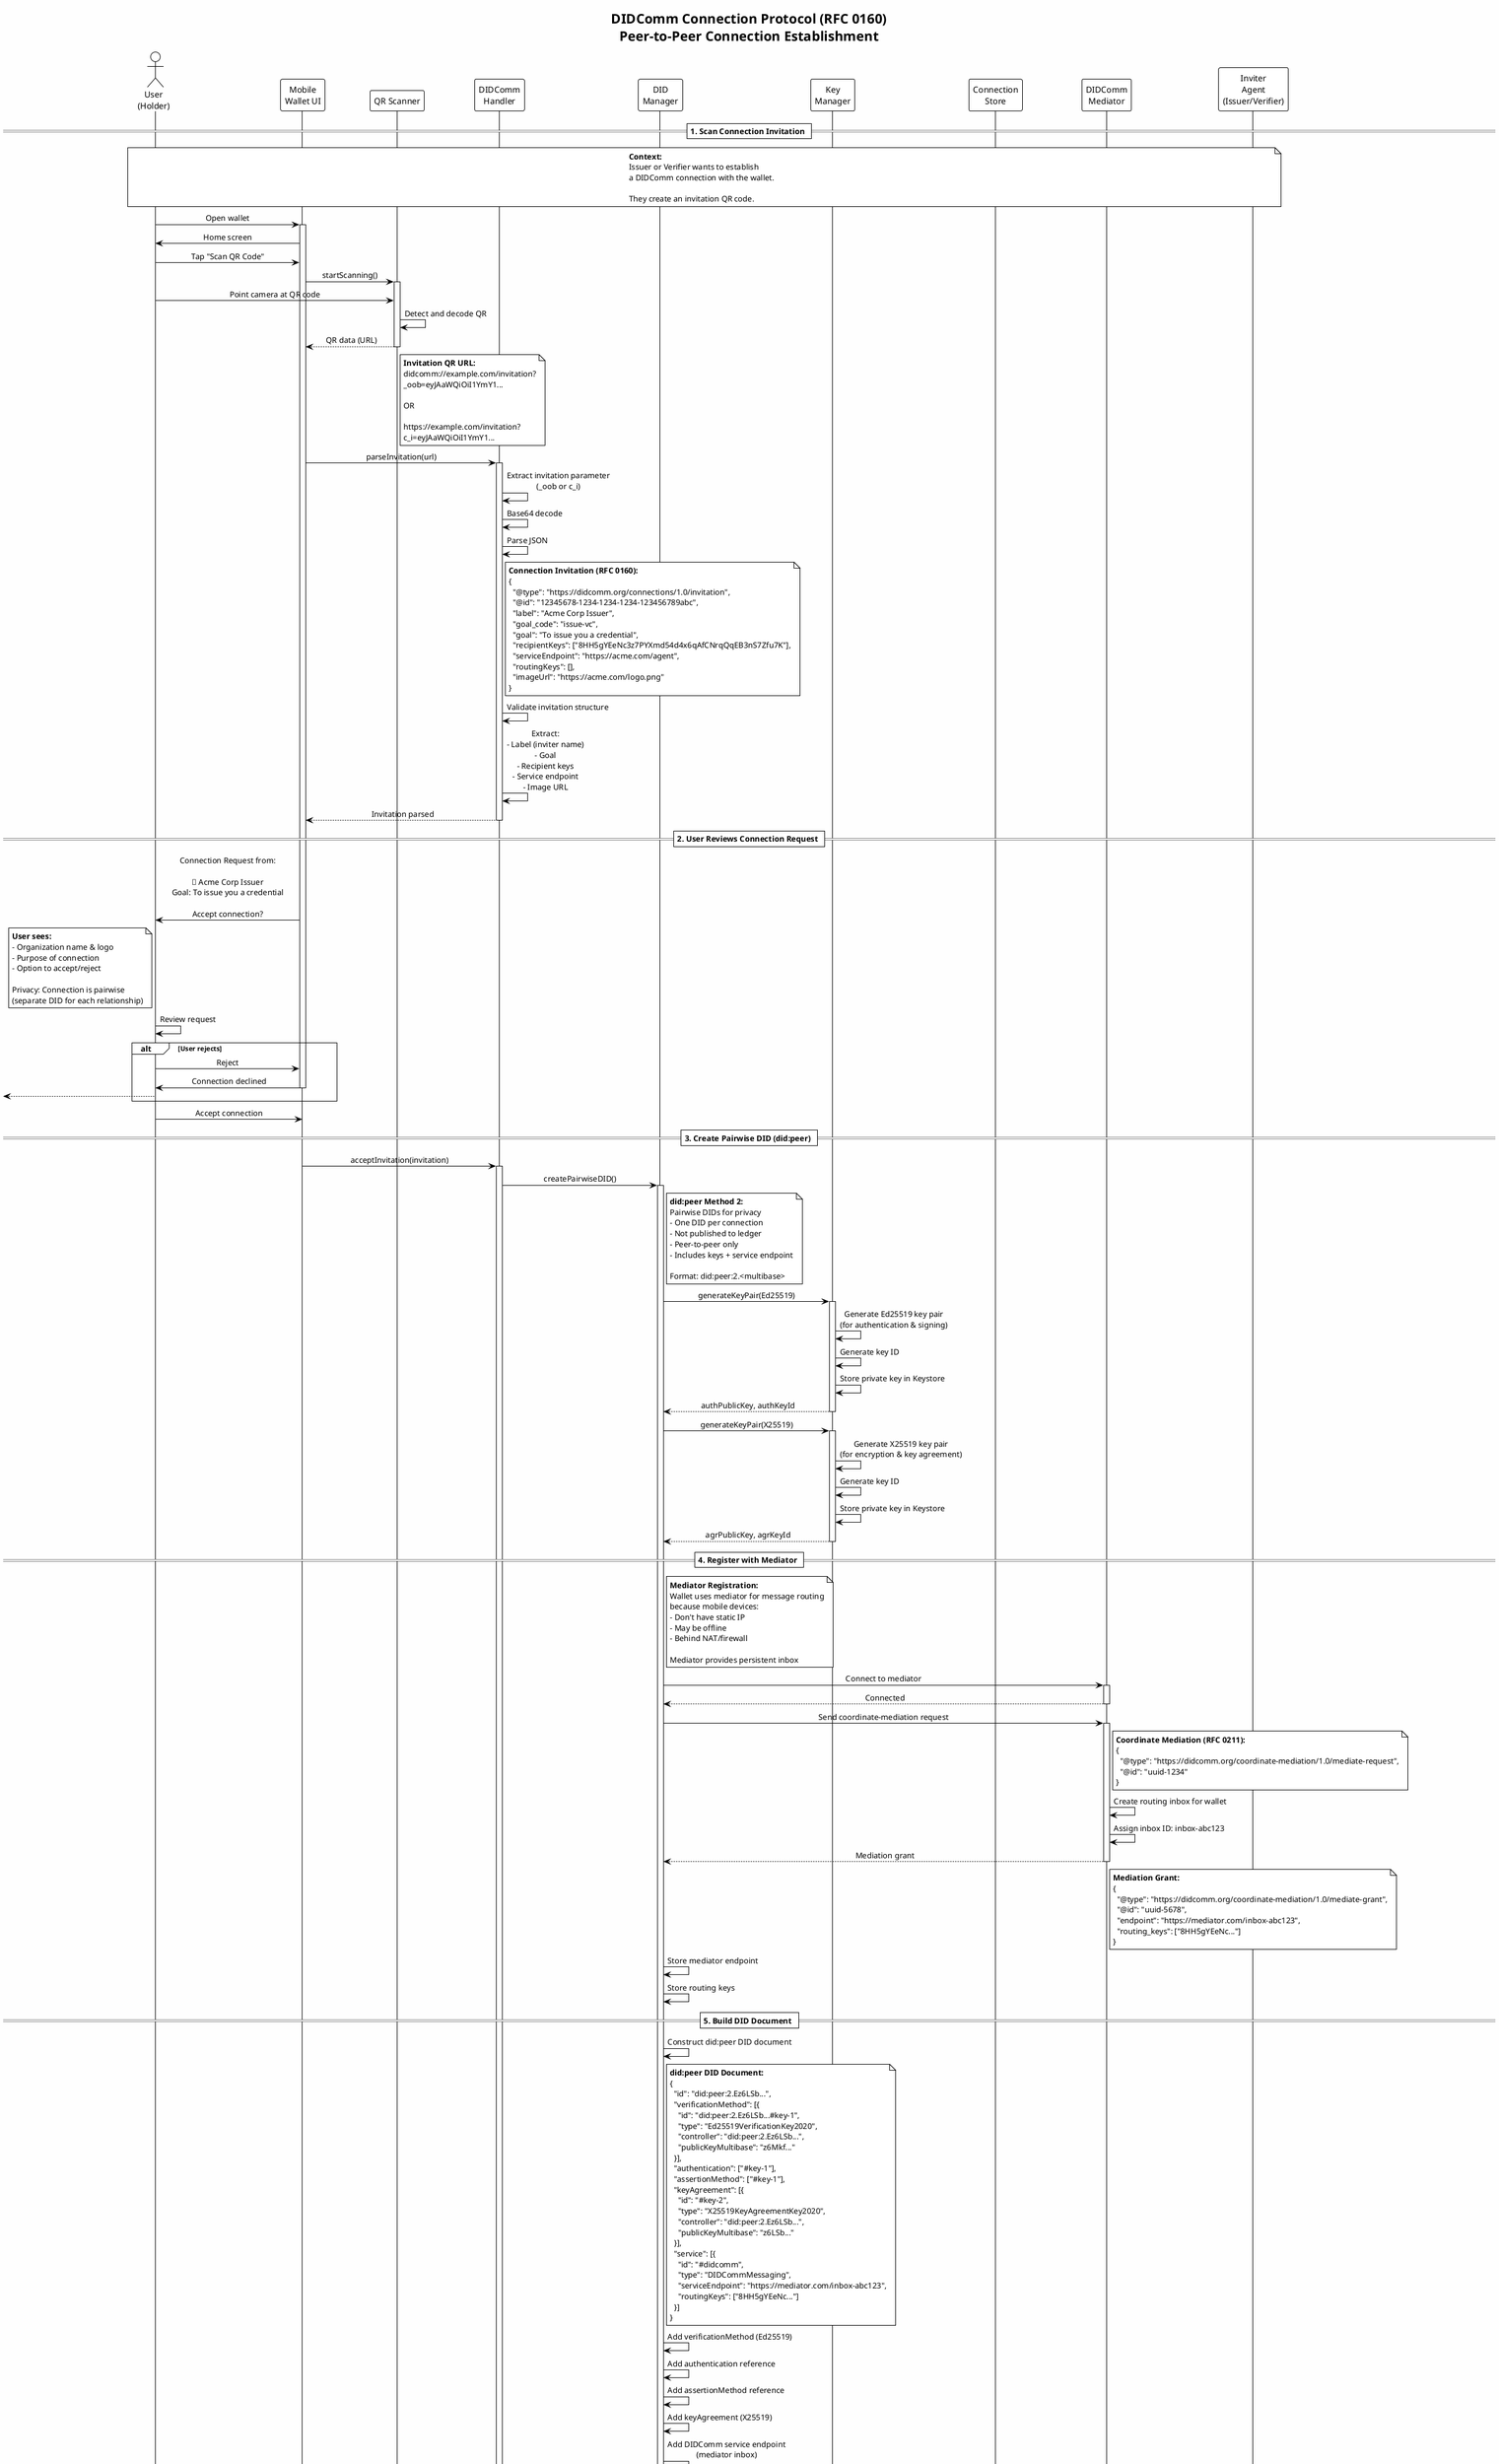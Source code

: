 @startuml 06-seq-didcomm-connection
!theme plain
skinparam backgroundColor #FEFEFE
skinparam sequenceMessageAlign center

title DIDComm Connection Protocol (RFC 0160)\n**Peer-to-Peer Connection Establishment**

actor "User\n(Holder)" as User
participant "Mobile\nWallet UI" as WalletUI
participant "QR Scanner" as QRScanner
participant "DIDComm\nHandler" as DIDCommHandler
participant "DID\nManager" as DIDMgr
participant "Key\nManager" as KeyMgr
participant "Connection\nStore" as ConnStore
participant "DIDComm\nMediator" as Mediator
participant "Inviter\nAgent\n(Issuer/Verifier)" as Inviter

== 1. Scan Connection Invitation ==

note over User, Inviter
  **Context:**
  Issuer or Verifier wants to establish
  a DIDComm connection with the wallet.
  
  They create an invitation QR code.
end note

User -> WalletUI: Open wallet
activate WalletUI

WalletUI -> User: Home screen
User -> WalletUI: Tap "Scan QR Code"

WalletUI -> QRScanner: startScanning()
activate QRScanner

User -> QRScanner: Point camera at QR code
QRScanner -> QRScanner: Detect and decode QR

QRScanner --> WalletUI: QR data (URL)
deactivate QRScanner

note right of QRScanner
  **Invitation QR URL:**
  didcomm://example.com/invitation?
  _oob=eyJAaWQiOiI1YmY1...
  
  OR
  
  https://example.com/invitation?
  c_i=eyJAaWQiOiI1YmY1...
end note

WalletUI -> DIDCommHandler: parseInvitation(url)
activate DIDCommHandler

DIDCommHandler -> DIDCommHandler: Extract invitation parameter\n(_oob or c_i)
DIDCommHandler -> DIDCommHandler: Base64 decode
DIDCommHandler -> DIDCommHandler: Parse JSON

note right of DIDCommHandler
  **Connection Invitation (RFC 0160):**
  {
    "@type": "https://didcomm.org/connections/1.0/invitation",
    "@id": "12345678-1234-1234-1234-123456789abc",
    "label": "Acme Corp Issuer",
    "goal_code": "issue-vc",
    "goal": "To issue you a credential",
    "recipientKeys": ["8HH5gYEeNc3z7PYXmd54d4x6qAfCNrqQqEB3nS7Zfu7K"],
    "serviceEndpoint": "https://acme.com/agent",
    "routingKeys": [],
    "imageUrl": "https://acme.com/logo.png"
  }
end note

DIDCommHandler -> DIDCommHandler: Validate invitation structure
DIDCommHandler -> DIDCommHandler: Extract:\n- Label (inviter name)\n- Goal\n- Recipient keys\n- Service endpoint\n- Image URL

DIDCommHandler --> WalletUI: Invitation parsed
deactivate DIDCommHandler

== 2. User Reviews Connection Request ==

WalletUI -> User: Connection Request from:\n\n🏢 Acme Corp Issuer\nGoal: To issue you a credential\n\nAccept connection?

note left of User
  **User sees:**
  - Organization name & logo
  - Purpose of connection
  - Option to accept/reject
  
  Privacy: Connection is pairwise
  (separate DID for each relationship)
end note

User -> User: Review request

alt User rejects
  User -> WalletUI: Reject
  WalletUI -> User: Connection declined
  deactivate WalletUI
  [<-- User
end

User -> WalletUI: Accept connection

== 3. Create Pairwise DID (did:peer) ==

WalletUI -> DIDCommHandler: acceptInvitation(invitation)
activate DIDCommHandler

DIDCommHandler -> DIDMgr: createPairwiseDID()
activate DIDMgr

note right of DIDMgr
  **did:peer Method 2:**
  Pairwise DIDs for privacy
  - One DID per connection
  - Not published to ledger
  - Peer-to-peer only
  - Includes keys + service endpoint
  
  Format: did:peer:2.<multibase>
end note

DIDMgr -> KeyMgr: generateKeyPair(Ed25519)
activate KeyMgr

KeyMgr -> KeyMgr: Generate Ed25519 key pair\n(for authentication & signing)
KeyMgr -> KeyMgr: Generate key ID
KeyMgr -> KeyMgr: Store private key in Keystore

KeyMgr --> DIDMgr: authPublicKey, authKeyId
deactivate KeyMgr

DIDMgr -> KeyMgr: generateKeyPair(X25519)
activate KeyMgr

KeyMgr -> KeyMgr: Generate X25519 key pair\n(for encryption & key agreement)
KeyMgr -> KeyMgr: Generate key ID
KeyMgr -> KeyMgr: Store private key in Keystore

KeyMgr --> DIDMgr: agrPublicKey, agrKeyId
deactivate KeyMgr

== 4. Register with Mediator ==

note right of DIDMgr
  **Mediator Registration:**
  Wallet uses mediator for message routing
  because mobile devices:
  - Don't have static IP
  - May be offline
  - Behind NAT/firewall
  
  Mediator provides persistent inbox
end note

DIDMgr -> Mediator: Connect to mediator
activate Mediator
Mediator --> DIDMgr: Connected
deactivate Mediator

DIDMgr -> Mediator: Send coordinate-mediation request
activate Mediator

note right of Mediator
  **Coordinate Mediation (RFC 0211):**
  {
    "@type": "https://didcomm.org/coordinate-mediation/1.0/mediate-request",
    "@id": "uuid-1234"
  }
end note

Mediator -> Mediator: Create routing inbox for wallet
Mediator -> Mediator: Assign inbox ID: inbox-abc123

Mediator --> DIDMgr: Mediation grant
deactivate Mediator

note right of Mediator
  **Mediation Grant:**
  {
    "@type": "https://didcomm.org/coordinate-mediation/1.0/mediate-grant",
    "@id": "uuid-5678",
    "endpoint": "https://mediator.com/inbox-abc123",
    "routing_keys": ["8HH5gYEeNc..."]
  }
end note

DIDMgr -> DIDMgr: Store mediator endpoint
DIDMgr -> DIDMgr: Store routing keys

== 5. Build DID Document ==

DIDMgr -> DIDMgr: Construct did:peer DID document

note right of DIDMgr
  **did:peer DID Document:**
  {
    "id": "did:peer:2.Ez6LSb...",
    "verificationMethod": [{
      "id": "did:peer:2.Ez6LSb...#key-1",
      "type": "Ed25519VerificationKey2020",
      "controller": "did:peer:2.Ez6LSb...",
      "publicKeyMultibase": "z6Mkf..."
    }],
    "authentication": ["#key-1"],
    "assertionMethod": ["#key-1"],
    "keyAgreement": [{
      "id": "#key-2",
      "type": "X25519KeyAgreementKey2020",
      "controller": "did:peer:2.Ez6LSb...",
      "publicKeyMultibase": "z6LSb..."
    }],
    "service": [{
      "id": "#didcomm",
      "type": "DIDCommMessaging",
      "serviceEndpoint": "https://mediator.com/inbox-abc123",
      "routingKeys": ["8HH5gYEeNc..."]
    }]
  }
end note

DIDMgr -> DIDMgr: Add verificationMethod (Ed25519)
DIDMgr -> DIDMgr: Add authentication reference
DIDMgr -> DIDMgr: Add assertionMethod reference
DIDMgr -> DIDMgr: Add keyAgreement (X25519)
DIDMgr -> DIDMgr: Add DIDComm service endpoint\n(mediator inbox)

DIDMgr -> DIDMgr: Encode DID document to did:peer format
DIDMgr -> DIDMgr: Create did:peer:2.<encoded_doc>

DIDMgr -> ConnStore: storeDID(did, didDoc, keys, purpose: "connection")
activate ConnStore
ConnStore -> ConnStore: Store in database
ConnStore --> DIDMgr: DID stored
deactivate ConnStore

DIDMgr --> DIDCommHandler: Pairwise DID created:\ndid:peer:2.Ez6LSb...
deactivate DIDMgr

== 6. Build Connection Request ==

DIDCommHandler -> DIDCommHandler: Create connection-request message

note right of DIDCommHandler
  **Connection Request (RFC 0160):**
  {
    "@type": "https://didcomm.org/connections/1.0/request",
    "@id": "uuid-request-123",
    "label": "My Sphereon Wallet",
    "imageUrl": "https://sphereon.com/wallet-icon.png",
    "connection": {
      "DID": "did:peer:2.Ez6LSb...",
      "DIDDoc": {<did_document>}
    }
  }
end note

DIDCommHandler -> DIDCommHandler: Set message type: connection/request
DIDCommHandler -> DIDCommHandler: Generate message ID
DIDCommHandler -> DIDCommHandler: Set label (wallet name)
DIDCommHandler -> DIDCommHandler: Include pairwise DID
DIDCommHandler -> DIDCommHandler: Include DID document

== 7. Pack Message (Anoncrypt) ==

note right of DIDCommHandler
  **Anoncrypt vs Authcrypt:**
  
  Anoncrypt (here):
  - No sender authentication
  - Sender anonymous
  - Only recipient can decrypt
  - Used for initial request
    (no prior relationship yet)
  
  Authcrypt (later):
  - Sender authenticated
  - Mutual encryption
  - Used after connection established
end note

DIDCommHandler -> DIDCommHandler: Get recipient public key\n(from invitation)
DIDCommHandler -> DIDCommHandler: Prepare for anoncrypt

DIDCommHandler -> KeyMgr: anoncryptMessage(message, recipientKey)
activate KeyMgr

KeyMgr -> KeyMgr: Generate ephemeral key pair
KeyMgr -> KeyMgr: ECDH key agreement:\nephemeral_priv + recipient_pub
KeyMgr -> KeyMgr: Derive shared secret
KeyMgr -> KeyMgr: Encrypt message (ChaCha20-Poly1305)
KeyMgr -> KeyMgr: Create JWE structure

note right of KeyMgr
  **JWE (JSON Web Encryption):**
  {
    "protected": "<base64_header>",
    "recipients": [{
      "header": {
        "kid": "<recipient_key_id>"
      },
      "encrypted_key": "<wrapped_content_key>"
    }],
    "iv": "<initialization_vector>",
    "ciphertext": "<encrypted_message>",
    "tag": "<authentication_tag>"
  }
end note

KeyMgr --> DIDCommHandler: Packed message (JWE)
deactivate KeyMgr

== 8. Send Connection Request ==

DIDCommHandler -> Inviter: POST to serviceEndpoint\n(encrypted request)
activate Inviter

note right of Inviter
  **HTTP POST:**
  POST https://acme.com/agent
  Content-Type: application/didcomm-encrypted+json
  
  Body: <JWE_encrypted_message>
end note

WalletUI -> User: Sending connection request...

Inviter -> Inviter: Receive encrypted message
Inviter -> Inviter: Unpack message (decrypt with private key)
Inviter -> Inviter: Parse connection-request
Inviter -> Inviter: Extract wallet DID
Inviter -> Inviter: Extract wallet DID document
Inviter -> Inviter: Store connection (state: "requested")

== 9. Inviter Creates Connection Response ==

Inviter -> Inviter: Create their own pairwise DID
Inviter -> Inviter: Build their DID document

note right of Inviter
  **Inviter's DID:**
  Inviter also creates a unique DID
  for this connection (pairwise).
  
  Both parties have separate DIDs
  per connection = privacy
end note

Inviter -> Inviter: Build connection-response message

note right of Inviter
  **Connection Response:**
  {
    "@type": "https://didcomm.org/connections/1.0/response",
    "@id": "uuid-response-456",
    "~thread": {
      "thid": "uuid-request-123"
    },
    "connection~sig": {
      "signature": "<signed_connection_data>",
      "sig_data": "<base64_encoded_data>",
      "signer": "<signing_key>"
    },
    "connection": {
      "DID": "did:peer:2.Ez9Abc...",
      "DIDDoc": {<inviter_did_document>}
    }
  }
end note

Inviter -> Inviter: Include their pairwise DID + DID doc
Inviter -> Inviter: Sign connection data
Inviter -> Inviter: Set thread ID (from request)

== 10. Send Response via Mediator ==

Inviter -> Inviter: Pack message (authcrypt now)
note right of Inviter
  **Now using Authcrypt:**
  Connection exists, so sender
  can authenticate themselves.
  
  Encrypt + sign
end note

Inviter -> Mediator: POST to wallet's mediator endpoint
activate Mediator

note right of Inviter
  **POST to Mediator:**
  POST https://mediator.com/inbox-abc123
  Content-Type: application/didcomm-encrypted+json
  
  Body: <encrypted_response>
end note

Inviter -> Inviter: Mark connection as "responded"
Inviter --> DIDCommHandler: 202 Accepted (for request)
deactivate Inviter

Mediator -> Mediator: Store message in wallet's inbox
Mediator -> Mediator: Send push notification to wallet

== 11. Push Notification ==

Mediator -> WalletUI: Push notification
activate WalletUI
deactivate Mediator

WalletUI -> User: 📬 New message from Acme Corp

note left of User
  **Push Notification:**
  "Acme Corp accepted your
  connection request"
  
  User may open app now or later
end note

User -> WalletUI: Tap notification / Open app

== 12. Retrieve Message from Mediator ==

WalletUI -> DIDCommHandler: checkNewMessages()
activate DIDCommHandler

DIDCommHandler -> Mediator: Batch message pickup
activate Mediator

note right of DIDCommHandler
  **Message Pickup (RFC 0212):**
  {
    "@type": "https://didcomm.org/messagepickup/2.0/delivery-request",
    "@id": "uuid-pickup-789",
    "limit": 10
  }
end note

Mediator -> Mediator: Get messages from inbox
Mediator --> DIDCommHandler: Batch of messages
deactivate Mediator

note right of Mediator
  **Delivery Response:**
  {
    "@type": ".../messagepickup/2.0/delivery",
    "@id": "uuid-delivery-012",
    "~thread": {"thid": "uuid-pickup-789"},
    "recipient_key": "...",
    "message_count": 1,
    "messages": [{
      "message": "<encrypted_message>"
    }]
  }
end note

DIDCommHandler -> DIDCommHandler: Extract messages

loop For each message
  DIDCommHandler -> DIDCommHandler: Unpack message (authcrypt)
  
  DIDCommHandler -> KeyMgr: unpackMessage(encrypted_message)
  activate KeyMgr
  
  KeyMgr -> KeyMgr: Identify recipient key (kid)
  KeyMgr -> KeyMgr: Get private key from Keystore
  KeyMgr -> KeyMgr: ECDH key agreement (decrypt)
  KeyMgr -> KeyMgr: Verify authentication tag
  KeyMgr -> KeyMgr: Decrypt message content
  KeyMgr -> KeyMgr: Verify sender signature
  
  KeyMgr --> DIDCommHandler: Plaintext message + sender DID
  deactivate KeyMgr
  
  DIDCommHandler -> DIDCommHandler: Parse message
  DIDCommHandler -> DIDCommHandler: Check message type
end

== 13. Process Connection Response ==

DIDCommHandler -> DIDCommHandler: Type: connection-response
DIDCommHandler -> DIDCommHandler: Validate thread ID matches request

alt Thread ID mismatch
  DIDCommHandler -> DIDCommHandler: Discard message (not for us)
end

DIDCommHandler -> DIDCommHandler: Extract inviter's DID
DIDCommHandler -> DIDCommHandler: Extract inviter's DID document
DIDCommHandler -> DIDCommHandler: Verify connection signature

alt Invalid signature
  DIDCommHandler -> WalletUI: Connection failed
  WalletUI -> User: Error: Invalid connection response
  deactivate DIDCommHandler
  deactivate WalletUI
  [<-- User
end

== 14. Store Connection ==

DIDCommHandler -> ConnStore: storeConnection(connection)
activate ConnStore

note right of ConnStore
  **Connection Record:**
  {
    "id": "uuid-connection-abc",
    "their_did": "did:peer:2.Ez9Abc...",
    "their_did_doc": {<inviter_did_document>},
    "their_label": "Acme Corp Issuer",
    "their_image_url": "https://acme.com/logo.png",
    "my_did": "did:peer:2.Ez6LSb...",
    "my_did_doc": {<wallet_did_document>},
    "state": "responded",
    "created_at": "2024-01-15T12:00:00Z",
    "invitation": {<original_invitation>}
  }
end note

ConnStore -> ConnStore: Store connection details:\n- Their DID & DID doc\n- Our pairwise DID\n- State: "responded"
ConnStore -> ConnStore: Store in database

ConnStore --> DIDCommHandler: Connection stored
deactivate ConnStore

== 15. Send Acknowledgment ==

DIDCommHandler -> DIDCommHandler: Create ack message

note right of DIDCommHandler
  **Acknowledgment Message:**
  {
    "@type": "https://didcomm.org/notification/1.0/ack",
    "@id": "uuid-ack-345",
    "~thread": {
      "thid": "uuid-response-456"
    },
    "status": "OK"
  }
end note

DIDCommHandler -> DIDCommHandler: Set thread ID (from response)
DIDCommHandler -> DIDCommHandler: Pack message (authcrypt)

DIDCommHandler -> KeyMgr: authcryptMessage(ack, theirKey, myKey)
activate KeyMgr

KeyMgr -> KeyMgr: Get their public key (from DID doc)
KeyMgr -> KeyMgr: Get my private key
KeyMgr -> KeyMgr: ECDH key agreement
KeyMgr -> KeyMgr: Encrypt with authentication
KeyMgr -> KeyMgr: Sign message

KeyMgr --> DIDCommHandler: Encrypted + signed message
deactivate KeyMgr

DIDCommHandler -> DIDCommHandler: Extract their service endpoint\nfrom DID document

DIDCommHandler -> Inviter: POST to their endpoint\n(encrypted ack)
activate Inviter

Inviter -> Inviter: Receive ack
Inviter -> Inviter: Unpack message
Inviter -> Inviter: Parse ack
Inviter -> Inviter: Update connection state = "complete"

Inviter --> DIDCommHandler: 202 Accepted
deactivate Inviter

== 16. Update Connection State ==

DIDCommHandler -> ConnStore: updateConnectionState(id, "complete")
activate ConnStore

ConnStore -> ConnStore: UPDATE connection\nSET state = "complete"

ConnStore --> DIDCommHandler: Updated
deactivate ConnStore

== 17. Notify User & Update UI ==

DIDCommHandler --> WalletUI: Connection established ✓
deactivate DIDCommHandler

WalletUI -> WalletUI: Update connections list
WalletUI -> User: ✓ Connected with Acme Corp Issuer\n\nYou can now:\n- Receive credentials\n- Respond to proof requests

note left of User
  **Connection Established!**
  
  What this enables:
  ✓ Secure messaging channel
  ✓ Credential issuance
  ✓ Proof requests
  ✓ End-to-end encrypted
  ✓ Privacy-preserving (pairwise DIDs)
  
  Relationship is now active
end note

WalletUI -> User: View connection details?
User -> WalletUI: Yes

WalletUI -> User: Connection Details:\n\n🏢 Acme Corp Issuer\nConnected: 2024-01-15\nTheir DID: did:peer:2.Ez9Abc...\nYour DID: did:peer:2.Ez6LSb...

deactivate WalletUI

note over User, Inviter
  **Connection Protocol Complete!**
  
  **Final State:**
  - Both parties have each other's DIDs
  - Both have each other's DID documents
  - Both know service endpoints
  - Both have encryption keys
  - Connection state: "complete"
  
  **Security Features:**
  - Pairwise DIDs (privacy)
  - End-to-end encryption (authcrypt)
  - Mutual authentication
  - Mediated messaging (availability)
  - Signed responses (non-repudiation)
  
  **Next Steps:**
  - Issuer can send credential offers
  - Verifier can send proof requests
  - Both can send general messages
  
  DIDComm connection is foundation for
  all credential/proof protocols!
end note

@enduml
